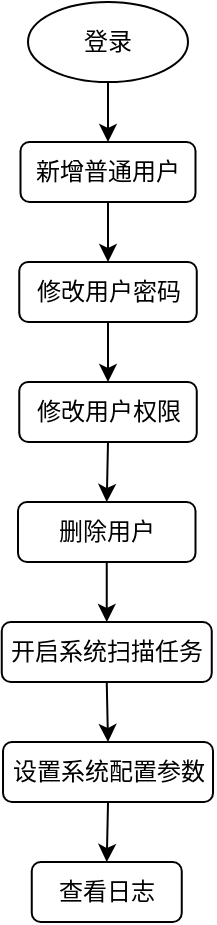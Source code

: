 <mxfile version="26.0.2">
  <diagram name="第 1 页" id="M5MeMRLtZV0gHbgQa_9G">
    <mxGraphModel dx="1034" dy="446" grid="1" gridSize="10" guides="1" tooltips="1" connect="1" arrows="1" fold="1" page="1" pageScale="1" pageWidth="827" pageHeight="1169" math="0" shadow="0">
      <root>
        <mxCell id="0" />
        <mxCell id="1" parent="0" />
        <mxCell id="UkNH57WdEz6cep3uEiiW-3" style="edgeStyle=orthogonalEdgeStyle;rounded=0;orthogonalLoop=1;jettySize=auto;html=1;exitX=0.5;exitY=1;exitDx=0;exitDy=0;entryX=0.5;entryY=0;entryDx=0;entryDy=0;" parent="1" source="UkNH57WdEz6cep3uEiiW-1" target="UkNH57WdEz6cep3uEiiW-2" edge="1">
          <mxGeometry relative="1" as="geometry" />
        </mxCell>
        <mxCell id="UkNH57WdEz6cep3uEiiW-1" value="登录" style="ellipse;whiteSpace=wrap;html=1;" parent="1" vertex="1">
          <mxGeometry x="120" y="40" width="80" height="40" as="geometry" />
        </mxCell>
        <mxCell id="UkNH57WdEz6cep3uEiiW-5" style="edgeStyle=orthogonalEdgeStyle;rounded=0;orthogonalLoop=1;jettySize=auto;html=1;exitX=0.5;exitY=1;exitDx=0;exitDy=0;entryX=0.5;entryY=0;entryDx=0;entryDy=0;" parent="1" source="UkNH57WdEz6cep3uEiiW-2" target="UkNH57WdEz6cep3uEiiW-4" edge="1">
          <mxGeometry relative="1" as="geometry" />
        </mxCell>
        <mxCell id="UkNH57WdEz6cep3uEiiW-2" value="新增普通用户" style="rounded=1;whiteSpace=wrap;html=1;" parent="1" vertex="1">
          <mxGeometry x="116.25" y="110" width="87.5" height="30" as="geometry" />
        </mxCell>
        <mxCell id="UkNH57WdEz6cep3uEiiW-7" style="edgeStyle=orthogonalEdgeStyle;rounded=0;orthogonalLoop=1;jettySize=auto;html=1;exitX=0.5;exitY=1;exitDx=0;exitDy=0;entryX=0.5;entryY=0;entryDx=0;entryDy=0;" parent="1" source="UkNH57WdEz6cep3uEiiW-4" edge="1">
          <mxGeometry relative="1" as="geometry">
            <mxPoint x="160" y="230" as="targetPoint" />
          </mxGeometry>
        </mxCell>
        <mxCell id="UkNH57WdEz6cep3uEiiW-4" value="修改用户密码" style="rounded=1;whiteSpace=wrap;html=1;" parent="1" vertex="1">
          <mxGeometry x="115.63" y="170" width="88.75" height="30" as="geometry" />
        </mxCell>
        <mxCell id="1TwW7zxXLkcW-ueCp6a5-1" value="查看日志" style="rounded=1;whiteSpace=wrap;html=1;" vertex="1" parent="1">
          <mxGeometry x="121.88" y="470" width="75" height="30" as="geometry" />
        </mxCell>
        <mxCell id="1TwW7zxXLkcW-ueCp6a5-4" style="edgeStyle=orthogonalEdgeStyle;rounded=0;orthogonalLoop=1;jettySize=auto;html=1;exitX=0.5;exitY=1;exitDx=0;exitDy=0;entryX=0.5;entryY=0;entryDx=0;entryDy=0;" edge="1" parent="1" source="1TwW7zxXLkcW-ueCp6a5-2" target="1TwW7zxXLkcW-ueCp6a5-3">
          <mxGeometry relative="1" as="geometry" />
        </mxCell>
        <mxCell id="1TwW7zxXLkcW-ueCp6a5-2" value="修改用户权限" style="rounded=1;whiteSpace=wrap;html=1;" vertex="1" parent="1">
          <mxGeometry x="115.63" y="230" width="88.75" height="30" as="geometry" />
        </mxCell>
        <mxCell id="1TwW7zxXLkcW-ueCp6a5-6" style="edgeStyle=orthogonalEdgeStyle;rounded=0;orthogonalLoop=1;jettySize=auto;html=1;exitX=0.5;exitY=1;exitDx=0;exitDy=0;entryX=0.5;entryY=0;entryDx=0;entryDy=0;" edge="1" parent="1" source="1TwW7zxXLkcW-ueCp6a5-3" target="1TwW7zxXLkcW-ueCp6a5-5">
          <mxGeometry relative="1" as="geometry" />
        </mxCell>
        <mxCell id="1TwW7zxXLkcW-ueCp6a5-3" value="删除用户" style="rounded=1;whiteSpace=wrap;html=1;" vertex="1" parent="1">
          <mxGeometry x="115" y="290" width="88.75" height="30" as="geometry" />
        </mxCell>
        <mxCell id="1TwW7zxXLkcW-ueCp6a5-8" style="edgeStyle=orthogonalEdgeStyle;rounded=0;orthogonalLoop=1;jettySize=auto;html=1;exitX=0.5;exitY=1;exitDx=0;exitDy=0;entryX=0.5;entryY=0;entryDx=0;entryDy=0;" edge="1" parent="1" source="1TwW7zxXLkcW-ueCp6a5-5" target="1TwW7zxXLkcW-ueCp6a5-7">
          <mxGeometry relative="1" as="geometry" />
        </mxCell>
        <mxCell id="1TwW7zxXLkcW-ueCp6a5-5" value="开启系统扫描任务" style="rounded=1;whiteSpace=wrap;html=1;" vertex="1" parent="1">
          <mxGeometry x="106.88" y="350" width="105" height="30" as="geometry" />
        </mxCell>
        <mxCell id="1TwW7zxXLkcW-ueCp6a5-9" style="edgeStyle=orthogonalEdgeStyle;rounded=0;orthogonalLoop=1;jettySize=auto;html=1;exitX=0.5;exitY=1;exitDx=0;exitDy=0;entryX=0.5;entryY=0;entryDx=0;entryDy=0;" edge="1" parent="1" source="1TwW7zxXLkcW-ueCp6a5-7" target="1TwW7zxXLkcW-ueCp6a5-1">
          <mxGeometry relative="1" as="geometry" />
        </mxCell>
        <mxCell id="1TwW7zxXLkcW-ueCp6a5-7" value="设置系统配置参数" style="rounded=1;whiteSpace=wrap;html=1;" vertex="1" parent="1">
          <mxGeometry x="107.51" y="410" width="105" height="30" as="geometry" />
        </mxCell>
      </root>
    </mxGraphModel>
  </diagram>
</mxfile>
